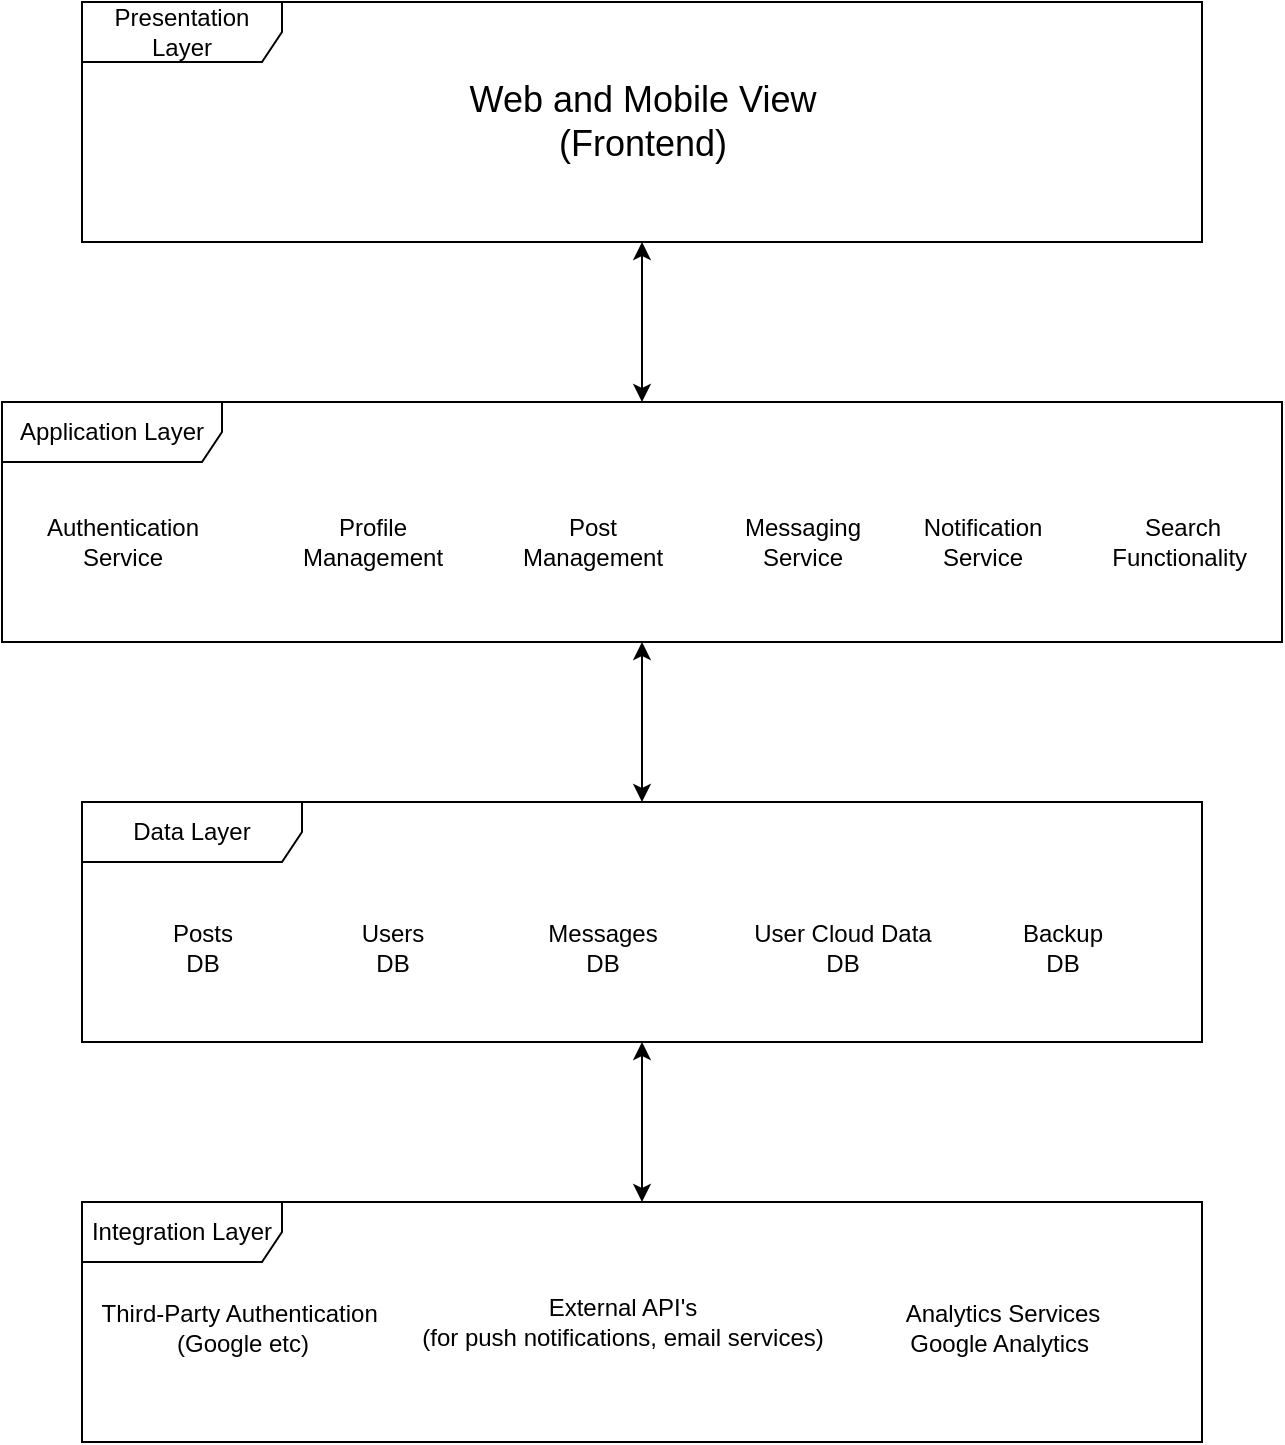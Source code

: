 <mxfile version="24.8.9">
  <diagram name="Page-1" id="a4dLpF04CKLS6BtBtGb0">
    <mxGraphModel dx="1392" dy="771" grid="1" gridSize="10" guides="1" tooltips="1" connect="1" arrows="1" fold="1" page="1" pageScale="1" pageWidth="850" pageHeight="1100" math="0" shadow="0">
      <root>
        <mxCell id="0" />
        <mxCell id="1" parent="0" />
        <mxCell id="66jfyr5Fb_T-7oH1abzF-9" value="Presentation Layer" style="shape=umlFrame;whiteSpace=wrap;html=1;pointerEvents=0;width=100;height=30;" vertex="1" parent="1">
          <mxGeometry x="160" y="40" width="560" height="120" as="geometry" />
        </mxCell>
        <mxCell id="66jfyr5Fb_T-7oH1abzF-10" value="Web and Mobile View&lt;div&gt;(Frontend)&lt;/div&gt;" style="text;html=1;align=center;verticalAlign=middle;resizable=0;points=[];autosize=1;strokeColor=none;fillColor=none;fontSize=18;" vertex="1" parent="1">
          <mxGeometry x="340" y="70" width="200" height="60" as="geometry" />
        </mxCell>
        <mxCell id="66jfyr5Fb_T-7oH1abzF-11" value="Application Layer" style="shape=umlFrame;whiteSpace=wrap;html=1;pointerEvents=0;width=110;height=30;" vertex="1" parent="1">
          <mxGeometry x="120" y="240" width="640" height="120" as="geometry" />
        </mxCell>
        <mxCell id="66jfyr5Fb_T-7oH1abzF-12" value="Authentication&lt;div&gt;&lt;span style=&quot;background-color: initial;&quot;&gt;Service&lt;/span&gt;&lt;/div&gt;" style="text;html=1;align=center;verticalAlign=middle;resizable=0;points=[];autosize=1;strokeColor=none;fillColor=none;" vertex="1" parent="1">
          <mxGeometry x="130" y="290" width="100" height="40" as="geometry" />
        </mxCell>
        <mxCell id="66jfyr5Fb_T-7oH1abzF-13" value="Profile&lt;div&gt;Management&lt;/div&gt;" style="text;html=1;align=center;verticalAlign=middle;resizable=0;points=[];autosize=1;strokeColor=none;fillColor=none;fontFamily=Helvetica;fontSize=12;fontColor=default;" vertex="1" parent="1">
          <mxGeometry x="260" y="290" width="90" height="40" as="geometry" />
        </mxCell>
        <mxCell id="66jfyr5Fb_T-7oH1abzF-14" value="Post&lt;div&gt;Management&lt;/div&gt;" style="text;html=1;align=center;verticalAlign=middle;resizable=0;points=[];autosize=1;strokeColor=none;fillColor=none;fontFamily=Helvetica;fontSize=12;fontColor=default;" vertex="1" parent="1">
          <mxGeometry x="370" y="290" width="90" height="40" as="geometry" />
        </mxCell>
        <mxCell id="66jfyr5Fb_T-7oH1abzF-15" value="Messaging&lt;div&gt;Service&lt;/div&gt;" style="text;html=1;align=center;verticalAlign=middle;resizable=0;points=[];autosize=1;strokeColor=none;fillColor=none;fontFamily=Helvetica;fontSize=12;fontColor=default;" vertex="1" parent="1">
          <mxGeometry x="480" y="290" width="80" height="40" as="geometry" />
        </mxCell>
        <mxCell id="66jfyr5Fb_T-7oH1abzF-16" value="Notification&lt;div&gt;Service&lt;/div&gt;" style="text;html=1;align=center;verticalAlign=middle;resizable=0;points=[];autosize=1;strokeColor=none;fillColor=none;fontFamily=Helvetica;fontSize=12;fontColor=default;" vertex="1" parent="1">
          <mxGeometry x="570" y="290" width="80" height="40" as="geometry" />
        </mxCell>
        <mxCell id="66jfyr5Fb_T-7oH1abzF-17" value="Data Layer" style="shape=umlFrame;whiteSpace=wrap;html=1;pointerEvents=0;strokeColor=default;align=center;verticalAlign=middle;fontFamily=Helvetica;fontSize=12;fontColor=default;fillColor=default;width=110;height=30;" vertex="1" parent="1">
          <mxGeometry x="160" y="440" width="560" height="120" as="geometry" />
        </mxCell>
        <mxCell id="66jfyr5Fb_T-7oH1abzF-18" value="Posts&lt;div&gt;DB&lt;/div&gt;" style="text;html=1;align=center;verticalAlign=middle;resizable=0;points=[];autosize=1;strokeColor=none;fillColor=none;fontFamily=Helvetica;fontSize=12;fontColor=default;" vertex="1" parent="1">
          <mxGeometry x="195" y="493" width="50" height="40" as="geometry" />
        </mxCell>
        <mxCell id="66jfyr5Fb_T-7oH1abzF-19" value="Users&lt;div&gt;DB&lt;/div&gt;" style="text;html=1;align=center;verticalAlign=middle;resizable=0;points=[];autosize=1;strokeColor=none;fillColor=none;fontFamily=Helvetica;fontSize=12;fontColor=default;" vertex="1" parent="1">
          <mxGeometry x="290" y="493" width="50" height="40" as="geometry" />
        </mxCell>
        <mxCell id="66jfyr5Fb_T-7oH1abzF-20" value="Messages&lt;div&gt;DB&lt;/div&gt;" style="text;html=1;align=center;verticalAlign=middle;resizable=0;points=[];autosize=1;strokeColor=none;fillColor=none;fontFamily=Helvetica;fontSize=12;fontColor=default;" vertex="1" parent="1">
          <mxGeometry x="380" y="493" width="80" height="40" as="geometry" />
        </mxCell>
        <mxCell id="66jfyr5Fb_T-7oH1abzF-21" value="User Cloud Data&lt;div&gt;DB&lt;/div&gt;" style="text;html=1;align=center;verticalAlign=middle;resizable=0;points=[];autosize=1;strokeColor=none;fillColor=none;fontFamily=Helvetica;fontSize=12;fontColor=default;" vertex="1" parent="1">
          <mxGeometry x="485" y="493" width="110" height="40" as="geometry" />
        </mxCell>
        <mxCell id="66jfyr5Fb_T-7oH1abzF-22" value="Search&lt;div&gt;Functionality&amp;nbsp;&lt;/div&gt;" style="text;html=1;align=center;verticalAlign=middle;resizable=0;points=[];autosize=1;strokeColor=none;fillColor=none;fontFamily=Helvetica;fontSize=12;fontColor=default;" vertex="1" parent="1">
          <mxGeometry x="665" y="290" width="90" height="40" as="geometry" />
        </mxCell>
        <mxCell id="66jfyr5Fb_T-7oH1abzF-23" value="" style="endArrow=classic;startArrow=classic;html=1;rounded=0;fontFamily=Helvetica;fontSize=12;fontColor=default;entryX=0.5;entryY=1;entryDx=0;entryDy=0;entryPerimeter=0;exitX=0.5;exitY=0;exitDx=0;exitDy=0;exitPerimeter=0;" edge="1" parent="1" source="66jfyr5Fb_T-7oH1abzF-11" target="66jfyr5Fb_T-7oH1abzF-9">
          <mxGeometry width="50" height="50" relative="1" as="geometry">
            <mxPoint x="450" y="220" as="sourcePoint" />
            <mxPoint x="430" y="170" as="targetPoint" />
          </mxGeometry>
        </mxCell>
        <mxCell id="66jfyr5Fb_T-7oH1abzF-24" value="" style="endArrow=classic;startArrow=classic;html=1;rounded=0;fontFamily=Helvetica;fontSize=12;fontColor=default;exitX=0.5;exitY=0;exitDx=0;exitDy=0;exitPerimeter=0;" edge="1" parent="1" source="66jfyr5Fb_T-7oH1abzF-17">
          <mxGeometry width="50" height="50" relative="1" as="geometry">
            <mxPoint x="390" y="360" as="sourcePoint" />
            <mxPoint x="440" y="360" as="targetPoint" />
          </mxGeometry>
        </mxCell>
        <mxCell id="66jfyr5Fb_T-7oH1abzF-25" value="Integration Layer" style="shape=umlFrame;whiteSpace=wrap;html=1;pointerEvents=0;strokeColor=default;align=center;verticalAlign=middle;fontFamily=Helvetica;fontSize=12;fontColor=default;fillColor=default;width=100;height=30;" vertex="1" parent="1">
          <mxGeometry x="160" y="640" width="560" height="120" as="geometry" />
        </mxCell>
        <mxCell id="66jfyr5Fb_T-7oH1abzF-26" value="Third-Party Authentication&amp;nbsp;&lt;div&gt;(Google etc)&lt;/div&gt;" style="text;html=1;align=center;verticalAlign=middle;resizable=0;points=[];autosize=1;strokeColor=none;fillColor=none;fontFamily=Helvetica;fontSize=12;fontColor=default;" vertex="1" parent="1">
          <mxGeometry x="160" y="683" width="160" height="40" as="geometry" />
        </mxCell>
        <mxCell id="66jfyr5Fb_T-7oH1abzF-28" value="" style="endArrow=classic;startArrow=classic;html=1;rounded=0;fontFamily=Helvetica;fontSize=12;fontColor=default;exitX=0.5;exitY=0;exitDx=0;exitDy=0;exitPerimeter=0;" edge="1" parent="1" source="66jfyr5Fb_T-7oH1abzF-25">
          <mxGeometry width="50" height="50" relative="1" as="geometry">
            <mxPoint x="380" y="620" as="sourcePoint" />
            <mxPoint x="440" y="560" as="targetPoint" />
          </mxGeometry>
        </mxCell>
        <mxCell id="66jfyr5Fb_T-7oH1abzF-29" value="External API&#39;s&lt;div&gt;(for push notifications, email services)&lt;/div&gt;" style="text;html=1;align=center;verticalAlign=middle;resizable=0;points=[];autosize=1;strokeColor=none;fillColor=none;fontFamily=Helvetica;fontSize=12;fontColor=default;" vertex="1" parent="1">
          <mxGeometry x="320" y="680" width="220" height="40" as="geometry" />
        </mxCell>
        <mxCell id="66jfyr5Fb_T-7oH1abzF-30" value="Analytics Services&lt;div&gt;Google Analytics&amp;nbsp;&lt;/div&gt;" style="text;html=1;align=center;verticalAlign=middle;resizable=0;points=[];autosize=1;strokeColor=none;fillColor=none;fontFamily=Helvetica;fontSize=12;fontColor=default;" vertex="1" parent="1">
          <mxGeometry x="560" y="683" width="120" height="40" as="geometry" />
        </mxCell>
        <mxCell id="66jfyr5Fb_T-7oH1abzF-31" value="Backup&lt;div&gt;DB&lt;/div&gt;" style="text;html=1;align=center;verticalAlign=middle;resizable=0;points=[];autosize=1;strokeColor=none;fillColor=none;fontFamily=Helvetica;fontSize=12;fontColor=default;" vertex="1" parent="1">
          <mxGeometry x="620" y="493" width="60" height="40" as="geometry" />
        </mxCell>
      </root>
    </mxGraphModel>
  </diagram>
</mxfile>
